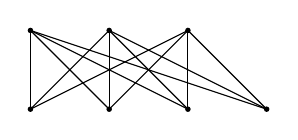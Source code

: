% -*- root: demo.tex -*-
\begin{tikzpicture}
\foreach \i in {1,...,4}
{
  \path (\i,0) coordinate (X\i);
  \fill (X\i) circle (1pt);
}
\foreach \j in {1,...,3}
{
  \path (\j,1) coordinate (Y\j);
  \fill (Y\j) circle (1pt);
}
\foreach \i in {1,...,4}
{
  \foreach \j in {1,...,3}
  {
    \draw (X\i) -- (Y\j);
  }
}
\end{tikzpicture}
